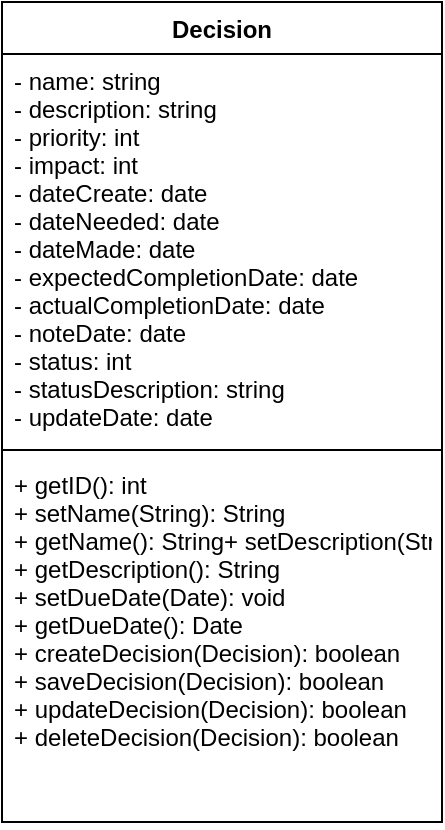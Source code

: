 <mxfile version="13.0.5" type="github">
  <diagram id="JcsrHR_BD9T6Et8DGzlx" name="Page-1">
    <mxGraphModel dx="782" dy="449" grid="1" gridSize="10" guides="1" tooltips="1" connect="1" arrows="1" fold="1" page="1" pageScale="1" pageWidth="850" pageHeight="1100" math="0" shadow="0">
      <root>
        <mxCell id="0" />
        <mxCell id="1" parent="0" />
        <mxCell id="hZQAg8PJ5VFYxJ0Wmu00-5" value="Decision" style="swimlane;fontStyle=1;align=center;verticalAlign=top;childLayout=stackLayout;horizontal=1;startSize=26;horizontalStack=0;resizeParent=1;resizeParentMax=0;resizeLast=0;collapsible=1;marginBottom=0;" parent="1" vertex="1">
          <mxGeometry x="120" y="70" width="220" height="410" as="geometry" />
        </mxCell>
        <mxCell id="hZQAg8PJ5VFYxJ0Wmu00-6" value="- name: string &#xa;- description: string &#xa;- priority: int &#xa;- impact: int &#xa;- dateCreate: date&#xa;- dateNeeded: date&#xa;- dateMade: date&#xa;- expectedCompletionDate: date&#xa;- actualCompletionDate: date &#xa;- noteDate: date &#xa;- status: int &#xa;- statusDescription: string &#xa;- updateDate: date&#xa;&#xa;&#xa;&#xa;&#xa;&#xa;&#xa;&#xa;&#xa;&#xa;&#xa;&#xa;&#xa;&#xa;&#xa;&#xa;&#xa;&#xa;&#xa;&#xa;&#xa;&#xa;&#xa;" style="text;strokeColor=none;fillColor=none;align=left;verticalAlign=top;spacingLeft=4;spacingRight=4;overflow=hidden;rotatable=0;points=[[0,0.5],[1,0.5]];portConstraint=eastwest;" parent="hZQAg8PJ5VFYxJ0Wmu00-5" vertex="1">
          <mxGeometry y="26" width="220" height="194" as="geometry" />
        </mxCell>
        <mxCell id="hZQAg8PJ5VFYxJ0Wmu00-7" value="" style="line;strokeWidth=1;fillColor=none;align=left;verticalAlign=middle;spacingTop=-1;spacingLeft=3;spacingRight=3;rotatable=0;labelPosition=right;points=[];portConstraint=eastwest;" parent="hZQAg8PJ5VFYxJ0Wmu00-5" vertex="1">
          <mxGeometry y="220" width="220" height="8" as="geometry" />
        </mxCell>
        <mxCell id="hZQAg8PJ5VFYxJ0Wmu00-8" value="+ getID(): int&#xa;+ setName(String): String&#xa;+ getName(): String+ setDescription(String): void&#xa;+ getDescription(): String&#xa;+ setDueDate(Date): void&#xa;+ getDueDate(): Date&#xa;+ createDecision(Decision): boolean&#xa;+ saveDecision(Decision): boolean&#xa;+ updateDecision(Decision): boolean&#xa;+ deleteDecision(Decision): boolean" style="text;strokeColor=none;fillColor=none;align=left;verticalAlign=top;spacingLeft=4;spacingRight=4;overflow=hidden;rotatable=0;points=[[0,0.5],[1,0.5]];portConstraint=eastwest;" parent="hZQAg8PJ5VFYxJ0Wmu00-5" vertex="1">
          <mxGeometry y="228" width="220" height="182" as="geometry" />
        </mxCell>
      </root>
    </mxGraphModel>
  </diagram>
</mxfile>
